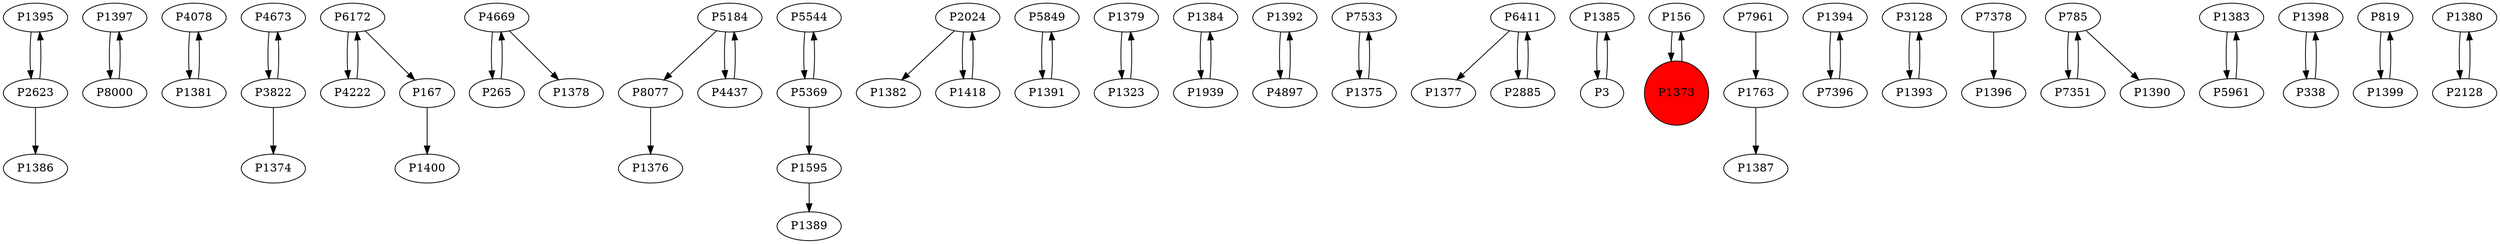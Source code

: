 digraph {
	P1395 -> P2623
	P1397 -> P8000
	P2623 -> P1386
	P4078 -> P1381
	P4673 -> P3822
	P6172 -> P4222
	P4669 -> P265
	P8077 -> P1376
	P5544 -> P5369
	P2024 -> P1382
	P5184 -> P8077
	P5849 -> P1391
	P1379 -> P1323
	P1384 -> P1939
	P167 -> P1400
	P1392 -> P4897
	P8000 -> P1397
	P7533 -> P1375
	P265 -> P4669
	P2024 -> P1418
	P6411 -> P1377
	P5369 -> P1595
	P1385 -> P3
	P5369 -> P5544
	P156 -> P1373
	P1939 -> P1384
	P1763 -> P1387
	P1595 -> P1389
	P1394 -> P7396
	P3822 -> P4673
	P3 -> P1385
	P3128 -> P1393
	P1373 -> P156
	P7378 -> P1396
	P785 -> P7351
	P1383 -> P5961
	P2623 -> P1395
	P1398 -> P338
	P1323 -> P1379
	P4437 -> P5184
	P4669 -> P1378
	P4222 -> P6172
	P1391 -> P5849
	P1375 -> P7533
	P2885 -> P6411
	P1393 -> P3128
	P785 -> P1390
	P7351 -> P785
	P7396 -> P1394
	P5961 -> P1383
	P6172 -> P167
	P819 -> P1399
	P1380 -> P2128
	P5184 -> P4437
	P7961 -> P1763
	P1399 -> P819
	P1418 -> P2024
	P6411 -> P2885
	P4897 -> P1392
	P338 -> P1398
	P2128 -> P1380
	P3822 -> P1374
	P1381 -> P4078
	P1373 [shape=circle]
	P1373 [style=filled]
	P1373 [fillcolor=red]
}